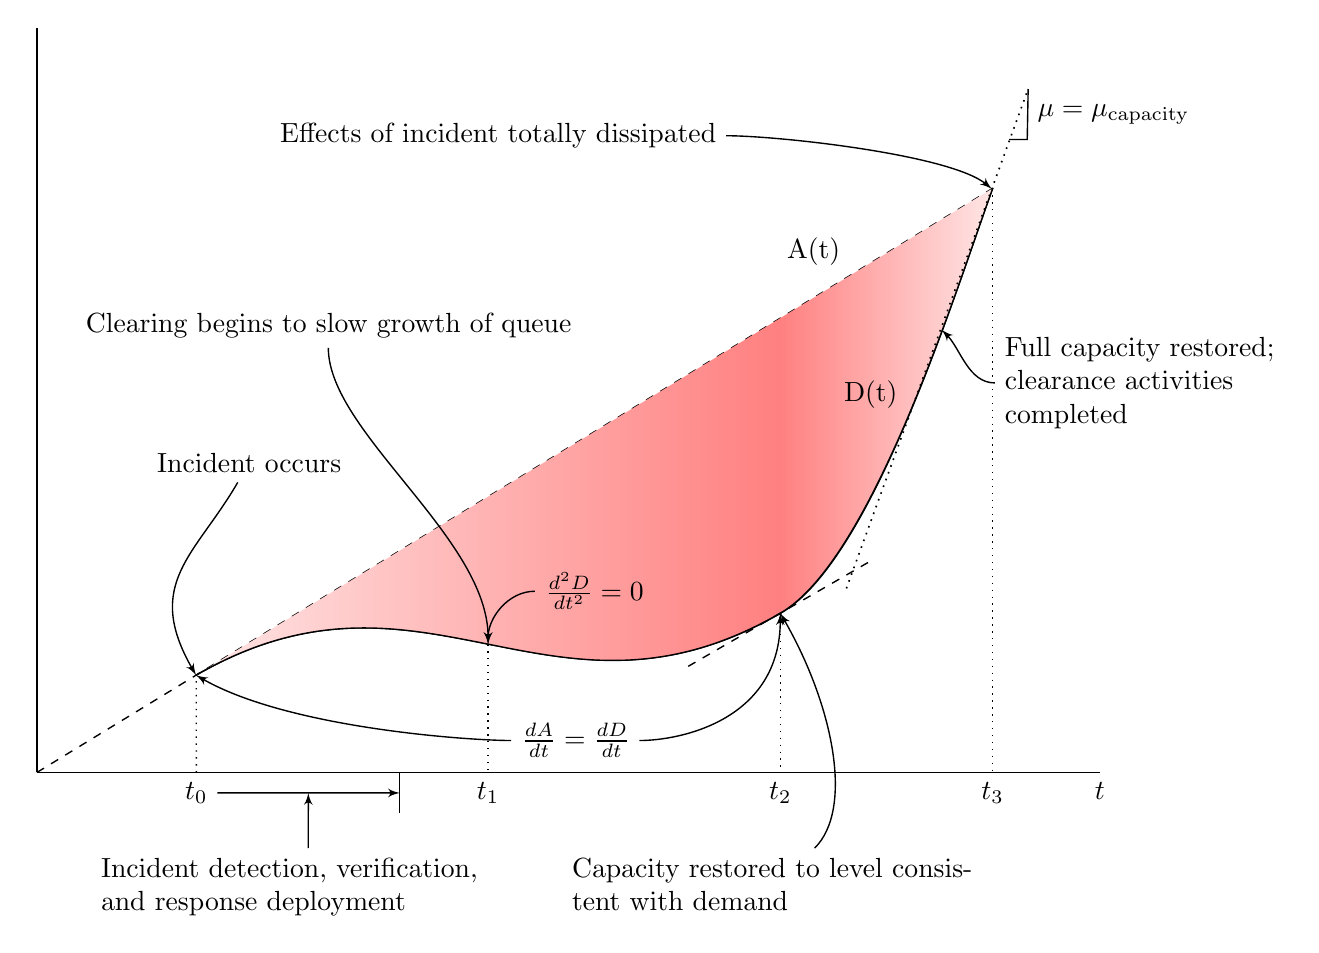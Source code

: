 \begin{tikzpicture}[scale=13.5,line width=0.5pt]
  \draw (0,0) coordinate (orig) node [] {} -- (1,0) node [anchor=north] {$t$};
  \draw (0,0) -- (0,0.7);

  \draw [dashed] (0,0) -- coordinate [pos=0.05] (q0) node [pos=0.85,anchor=south east] {A(t)} (0.9,0.55) coordinate (a3);% -- (1,0.55/0.9);
  \draw [dotted] (a3) -- (a3 |- 0,0) node [anchor=north] {$t_3$};

  \draw [dotted] (0.15,0.6) coordinate (ttop) (0.15,0) coordinate (tbot) node (t0lab) [anchor=north] {$t_0$}  -- (intersection of tbot--ttop and orig--a3) coordinate (a0) coordinate (d0);

  \draw (a0) .. controls +(30:0.25) and +(210:0.25) .. coordinate [pos=0.5] (d1) (0.7,0.15) coordinate(d2) .. controls +(30:0.1) and +(250:0.1) .. (a3) coordinate (d3);
  \path (d2) |- +(0,0.3) coordinate (d2 ceiling);

  \shade[top color=red!10,bottom color=red!50,shading angle=90] (a0) .. controls +(30:0.25) and +(210:0.25) .. (0.7,0.15) -- (intersection cs: first line={(d2)--(d2 ceiling)}, second line={(a0)--(a3)}) coordinate (a2) -- (a0);
  \shade[top color=red!50,bottom color=red!10,shading angle=90] (d2) .. controls +(30:0.1) and +(250:0.1) .. (a3) -- (a2) -- (d2);

  % redraw
  \draw (a0) .. controls +(30:0.25) and +(210:0.25) .. (d2) .. controls +(30:0.1) and +(250:0.1) .. node[pos=0.50,anchor=south east] {D(t)} coordinate[pos=0.67] (caplabpt) (a3);

%  \shade[top color=red!10,bottom color=red!50,draw,shading angle=90] (a0) .. controls +(30:0.25) and +(210:0.25) .. coordinate [pos=0.5] (d1) (0.7,0.15) coordinate(d2);
%  \shade[top color=red!50,bottom color=red!10,draw,shading angle=90] (d2) .. controls +(30:0.1) and +(250:0.1) .. node[pos=0.50,anchor=south east] {D(t)} coordinate[pos=0.67] (caplabpt) (a3) coordinate (d3);

  \draw [dashed] (d2) +(210:0.1) -- +(30:0.1);

  \draw [dotted] (d1) -- (d1 |- 0,0) coordinate (t1) node[anchor=north] {$t_1$};
  \draw [dotted] (d2) -- (d2 |- 0,0) coordinate (t2) node[anchor=north] {$t_2$};

  \path (d0) -- node [pos=0.65,below=1cm,anchor=north] (steadylabel) {$\frac{dA}{dt}=\frac{dD}{dt}$} (d2);
  \draw [-latex'] (steadylabel) .. controls +(180:0.1) and +(-30:0.1) .. (d0);
  \draw [-latex'] (steadylabel) .. controls +(0:0.1) and +(270:0.1) .. (d2);

  \draw [-latex'] (d1) ++(0.1,0.05) node (d1lab) {$\frac{d^2D}{dt^2}=0$} (d1lab.west) .. controls +(180:0.025) and +(90:0.025) .. (d1);

  \draw (d0) ++(0.05,0.2) node (q0label) {Incident occurs}; 
  \draw [-latex'] (q0label) .. controls +(240:0.1) and +(120:0.1) .. (d0);
  \draw (d1) ++(-0.15,0.30) node (clearinglabel) {Clearing begins to slow growth of queue};
  \draw [-latex'] (clearinglabel) ..controls +(270:0.1) and +(90:0.1) .. (d1);

  \draw [latex'-] (d3) ..controls +(140:0.05) and +(0:0.05) .. ++(-0.25,0.05) node [anchor=east] {Effects of incident totally dissipated};

  \path (tbot) -- coordinate[pos=0.7] (tresp) (t1);
  \draw [-latex'] (t0lab) -- coordinate (respptr) node [below=2em,anchor=north,text width=15em] (resplab) {Incident detection, verification, and response deployment} (t0lab -| tresp) coordinate (tmp);
  \path (tmp |- t0lab.south) coordinate(tmp);
  \draw (tmp) -- (tmp |- 0,0);
  \draw [-latex'] (resplab) -- (respptr);

  \path (resplab.north -| t2) node [anchor=north,text width=15em] (caprestlab) {Capacity restored to level consistent with demand};
  \draw [-latex'] (caprestlab) .. controls +(45:0.1) and +(300:0.1) .. (d2);

  \draw [dotted,line width=0.6pt] (d3) +(250:0.40) -- +(70:0.1);
 
  \draw [latex'-] (caplabpt) .. controls +(-45:0.025) and +(180:0.025) .. ++(0.05,-0.05) node [anchor=west,text width=10em] {Full capacity restored; clearance activities completed}; 
  \draw (d3) +(70:0.05) coordinate (tt) +(70:0.1) coordinate (tt2) -- node [right] (mucaplab) {$\mu = \mu_{\text{capacity}}$} (tt2 |- tt) -- (tt);
\end{tikzpicture}
